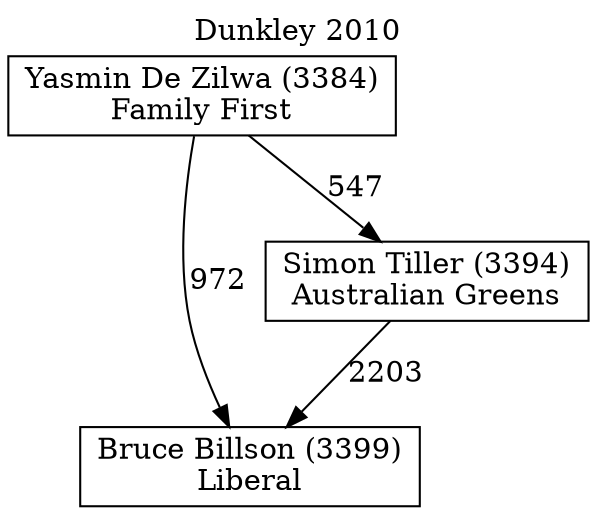 // House preference flow
digraph "Bruce Billson (3399)_Dunkley_2010" {
	graph [label="Dunkley 2010" labelloc=t mclimit=10]
	node [shape=box]
	"Bruce Billson (3399)" [label="Bruce Billson (3399)
Liberal"]
	"Simon Tiller (3394)" [label="Simon Tiller (3394)
Australian Greens"]
	"Yasmin De Zilwa (3384)" [label="Yasmin De Zilwa (3384)
Family First"]
	"Simon Tiller (3394)" -> "Bruce Billson (3399)" [label=2203]
	"Yasmin De Zilwa (3384)" -> "Simon Tiller (3394)" [label=547]
	"Yasmin De Zilwa (3384)" -> "Bruce Billson (3399)" [label=972]
}
